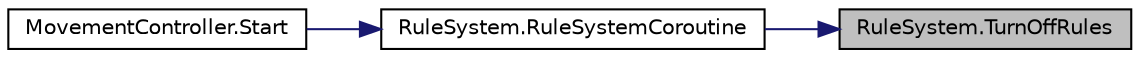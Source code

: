 digraph "RuleSystem.TurnOffRules"
{
 // INTERACTIVE_SVG=YES
 // LATEX_PDF_SIZE
  edge [fontname="Helvetica",fontsize="10",labelfontname="Helvetica",labelfontsize="10"];
  node [fontname="Helvetica",fontsize="10",shape=record];
  rankdir="RL";
  Node1 [label="RuleSystem.TurnOffRules",height=0.2,width=0.4,color="black", fillcolor="grey75", style="filled", fontcolor="black",tooltip=" "];
  Node1 -> Node2 [dir="back",color="midnightblue",fontsize="10",style="solid",fontname="Helvetica"];
  Node2 [label="RuleSystem.RuleSystemCoroutine",height=0.2,width=0.4,color="black", fillcolor="white", style="filled",URL="$class_rule_system.html#a295d078cf416e8e1d70253f5d0f13c04",tooltip=" "];
  Node2 -> Node3 [dir="back",color="midnightblue",fontsize="10",style="solid",fontname="Helvetica"];
  Node3 [label="MovementController.Start",height=0.2,width=0.4,color="black", fillcolor="white", style="filled",URL="$class_movement_controller.html#a6625f01290af846b3b61ea1e1432fb19",tooltip=" "];
}
